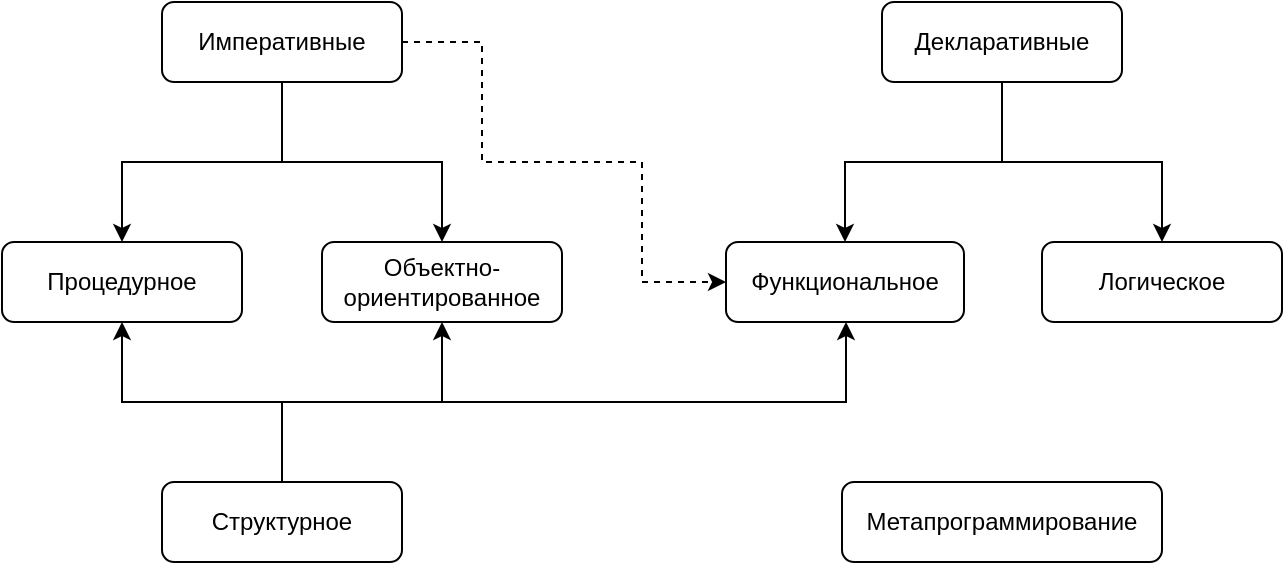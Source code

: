 <mxfile version="16.4.11" type="device" pages="4"><diagram id="w8MQG-71-UzD05P0DZ4e" name="Парадигмы"><mxGraphModel dx="1088" dy="851" grid="1" gridSize="10" guides="1" tooltips="1" connect="1" arrows="1" fold="1" page="1" pageScale="1" pageWidth="1169" pageHeight="827" math="0" shadow="0"><root><mxCell id="0"/><mxCell id="1" parent="0"/><mxCell id="E6cVVYqeZVQbEzYHFLxz-9" style="edgeStyle=orthogonalEdgeStyle;rounded=0;orthogonalLoop=1;jettySize=auto;html=1;" edge="1" parent="1" source="E6cVVYqeZVQbEzYHFLxz-1" target="E6cVVYqeZVQbEzYHFLxz-5"><mxGeometry relative="1" as="geometry"/></mxCell><mxCell id="E6cVVYqeZVQbEzYHFLxz-10" style="edgeStyle=orthogonalEdgeStyle;rounded=0;orthogonalLoop=1;jettySize=auto;html=1;" edge="1" parent="1" source="E6cVVYqeZVQbEzYHFLxz-1" target="E6cVVYqeZVQbEzYHFLxz-6"><mxGeometry relative="1" as="geometry"/></mxCell><mxCell id="E6cVVYqeZVQbEzYHFLxz-13" style="edgeStyle=orthogonalEdgeStyle;rounded=0;orthogonalLoop=1;jettySize=auto;html=1;dashed=1;" edge="1" parent="1" source="E6cVVYqeZVQbEzYHFLxz-1" target="E6cVVYqeZVQbEzYHFLxz-7"><mxGeometry relative="1" as="geometry"><Array as="points"><mxPoint x="400" y="420"/><mxPoint x="400" y="480"/><mxPoint x="480" y="480"/><mxPoint x="480" y="540"/></Array></mxGeometry></mxCell><mxCell id="E6cVVYqeZVQbEzYHFLxz-1" value="Императивные" style="rounded=1;whiteSpace=wrap;html=1;" vertex="1" parent="1"><mxGeometry x="240" y="400" width="120" height="40" as="geometry"/></mxCell><mxCell id="E6cVVYqeZVQbEzYHFLxz-11" style="edgeStyle=orthogonalEdgeStyle;rounded=0;orthogonalLoop=1;jettySize=auto;html=1;" edge="1" parent="1" source="E6cVVYqeZVQbEzYHFLxz-2" target="E6cVVYqeZVQbEzYHFLxz-8"><mxGeometry relative="1" as="geometry"/></mxCell><mxCell id="E6cVVYqeZVQbEzYHFLxz-12" style="edgeStyle=orthogonalEdgeStyle;rounded=0;orthogonalLoop=1;jettySize=auto;html=1;" edge="1" parent="1" source="E6cVVYqeZVQbEzYHFLxz-2" target="E6cVVYqeZVQbEzYHFLxz-7"><mxGeometry relative="1" as="geometry"/></mxCell><mxCell id="E6cVVYqeZVQbEzYHFLxz-2" value="Декларативные" style="rounded=1;whiteSpace=wrap;html=1;" vertex="1" parent="1"><mxGeometry x="600" y="400" width="120" height="40" as="geometry"/></mxCell><mxCell id="E6cVVYqeZVQbEzYHFLxz-14" style="edgeStyle=orthogonalEdgeStyle;rounded=0;orthogonalLoop=1;jettySize=auto;html=1;" edge="1" parent="1" source="E6cVVYqeZVQbEzYHFLxz-3" target="E6cVVYqeZVQbEzYHFLxz-5"><mxGeometry relative="1" as="geometry"/></mxCell><mxCell id="E6cVVYqeZVQbEzYHFLxz-15" style="edgeStyle=orthogonalEdgeStyle;rounded=0;orthogonalLoop=1;jettySize=auto;html=1;" edge="1" parent="1" source="E6cVVYqeZVQbEzYHFLxz-3" target="E6cVVYqeZVQbEzYHFLxz-6"><mxGeometry relative="1" as="geometry"/></mxCell><mxCell id="E6cVVYqeZVQbEzYHFLxz-16" style="edgeStyle=orthogonalEdgeStyle;rounded=0;orthogonalLoop=1;jettySize=auto;html=1;" edge="1" parent="1" source="E6cVVYqeZVQbEzYHFLxz-3" target="E6cVVYqeZVQbEzYHFLxz-7"><mxGeometry relative="1" as="geometry"><Array as="points"><mxPoint x="300" y="600"/><mxPoint x="582" y="600"/></Array></mxGeometry></mxCell><mxCell id="E6cVVYqeZVQbEzYHFLxz-3" value="Структурное" style="rounded=1;whiteSpace=wrap;html=1;" vertex="1" parent="1"><mxGeometry x="240" y="640" width="120" height="40" as="geometry"/></mxCell><mxCell id="E6cVVYqeZVQbEzYHFLxz-4" style="edgeStyle=orthogonalEdgeStyle;rounded=0;orthogonalLoop=1;jettySize=auto;html=1;exitX=0.5;exitY=1;exitDx=0;exitDy=0;" edge="1" parent="1" source="E6cVVYqeZVQbEzYHFLxz-2" target="E6cVVYqeZVQbEzYHFLxz-2"><mxGeometry relative="1" as="geometry"/></mxCell><mxCell id="E6cVVYqeZVQbEzYHFLxz-5" value="Процедурное" style="rounded=1;whiteSpace=wrap;html=1;" vertex="1" parent="1"><mxGeometry x="160" y="520" width="120" height="40" as="geometry"/></mxCell><mxCell id="E6cVVYqeZVQbEzYHFLxz-6" value="Объектно-ориентированное" style="rounded=1;whiteSpace=wrap;html=1;" vertex="1" parent="1"><mxGeometry x="320" y="520" width="120" height="40" as="geometry"/></mxCell><mxCell id="E6cVVYqeZVQbEzYHFLxz-7" value="Функциональное" style="rounded=1;whiteSpace=wrap;html=1;" vertex="1" parent="1"><mxGeometry x="522" y="520" width="119" height="40" as="geometry"/></mxCell><mxCell id="E6cVVYqeZVQbEzYHFLxz-8" value="Логическое" style="rounded=1;whiteSpace=wrap;html=1;" vertex="1" parent="1"><mxGeometry x="680" y="520" width="120" height="40" as="geometry"/></mxCell><mxCell id="E6cVVYqeZVQbEzYHFLxz-17" value="Метапрограммирование" style="rounded=1;whiteSpace=wrap;html=1;" vertex="1" parent="1"><mxGeometry x="580" y="640" width="160" height="40" as="geometry"/></mxCell></root></mxGraphModel></diagram><diagram id="jbrNdGYwaP7eSDlj4oo_" name="Суть написания программы"><mxGraphModel dx="1088" dy="851" grid="1" gridSize="10" guides="1" tooltips="1" connect="1" arrows="1" fold="1" page="1" pageScale="1" pageWidth="1169" pageHeight="827" math="0" shadow="0"><root><mxCell id="_fbWN9ZB5YHq4Si-RAjb-0"/><mxCell id="_fbWN9ZB5YHq4Si-RAjb-1" parent="_fbWN9ZB5YHq4Si-RAjb-0"/><mxCell id="_fbWN9ZB5YHq4Si-RAjb-5" style="edgeStyle=orthogonalEdgeStyle;rounded=0;orthogonalLoop=1;jettySize=auto;html=1;fillColor=#dae8fc;strokeColor=#6c8ebf;strokeWidth=4;" edge="1" parent="_fbWN9ZB5YHq4Si-RAjb-1" source="_fbWN9ZB5YHq4Si-RAjb-2" target="_fbWN9ZB5YHq4Si-RAjb-3"><mxGeometry relative="1" as="geometry"/></mxCell><mxCell id="_fbWN9ZB5YHq4Si-RAjb-2" value="Входные данные" style="rounded=1;whiteSpace=wrap;html=1;fillColor=#dae8fc;strokeColor=#6c8ebf;" vertex="1" parent="_fbWN9ZB5YHq4Si-RAjb-1"><mxGeometry x="160" y="260" width="120" height="60" as="geometry"/></mxCell><mxCell id="_fbWN9ZB5YHq4Si-RAjb-6" style="edgeStyle=orthogonalEdgeStyle;rounded=0;orthogonalLoop=1;jettySize=auto;html=1;fillColor=#dae8fc;strokeColor=#6c8ebf;strokeWidth=4;" edge="1" parent="_fbWN9ZB5YHq4Si-RAjb-1" source="_fbWN9ZB5YHq4Si-RAjb-3" target="_fbWN9ZB5YHq4Si-RAjb-4"><mxGeometry relative="1" as="geometry"/></mxCell><mxCell id="_fbWN9ZB5YHq4Si-RAjb-3" value="Обработка данных" style="rounded=1;whiteSpace=wrap;html=1;fillColor=#dae8fc;strokeColor=#6c8ebf;" vertex="1" parent="_fbWN9ZB5YHq4Si-RAjb-1"><mxGeometry x="360" y="260" width="120" height="60" as="geometry"/></mxCell><mxCell id="_fbWN9ZB5YHq4Si-RAjb-4" value="Выходные данные" style="rounded=1;whiteSpace=wrap;html=1;fillColor=#dae8fc;strokeColor=#6c8ebf;" vertex="1" parent="_fbWN9ZB5YHq4Si-RAjb-1"><mxGeometry x="560" y="260" width="120" height="60" as="geometry"/></mxCell></root></mxGraphModel></diagram><diagram id="Fxt5OPbbkdWQtGQTaOhk" name="Данные в С++"><mxGraphModel dx="1088" dy="851" grid="1" gridSize="10" guides="1" tooltips="1" connect="1" arrows="1" fold="1" page="1" pageScale="1" pageWidth="1169" pageHeight="827" math="0" shadow="0"><root><mxCell id="2kh8gyWiqz_XmWxK9VPP-0"/><mxCell id="2kh8gyWiqz_XmWxK9VPP-1" parent="2kh8gyWiqz_XmWxK9VPP-0"/><mxCell id="2kh8gyWiqz_XmWxK9VPP-17" style="edgeStyle=none;rounded=0;orthogonalLoop=1;jettySize=auto;html=1;endArrow=classic;endFill=1;" edge="1" parent="2kh8gyWiqz_XmWxK9VPP-1" source="2kh8gyWiqz_XmWxK9VPP-2" target="2kh8gyWiqz_XmWxK9VPP-3"><mxGeometry relative="1" as="geometry"/></mxCell><mxCell id="2kh8gyWiqz_XmWxK9VPP-20" style="edgeStyle=none;rounded=0;orthogonalLoop=1;jettySize=auto;html=1;endArrow=classic;endFill=1;" edge="1" parent="2kh8gyWiqz_XmWxK9VPP-1" source="2kh8gyWiqz_XmWxK9VPP-2" target="2kh8gyWiqz_XmWxK9VPP-4"><mxGeometry relative="1" as="geometry"/></mxCell><mxCell id="2kh8gyWiqz_XmWxK9VPP-21" style="edgeStyle=none;rounded=0;orthogonalLoop=1;jettySize=auto;html=1;endArrow=classic;endFill=1;" edge="1" parent="2kh8gyWiqz_XmWxK9VPP-1" source="2kh8gyWiqz_XmWxK9VPP-2" target="2kh8gyWiqz_XmWxK9VPP-5"><mxGeometry relative="1" as="geometry"/></mxCell><mxCell id="2kh8gyWiqz_XmWxK9VPP-2" value="Данные в С++" style="rounded=1;whiteSpace=wrap;html=1;fillColor=#dae8fc;strokeColor=#6c8ebf;" vertex="1" parent="2kh8gyWiqz_XmWxK9VPP-1"><mxGeometry x="360" y="240" width="120" height="40" as="geometry"/></mxCell><mxCell id="2kh8gyWiqz_XmWxK9VPP-18" style="edgeStyle=none;rounded=0;orthogonalLoop=1;jettySize=auto;html=1;endArrow=classic;endFill=1;" edge="1" parent="2kh8gyWiqz_XmWxK9VPP-1" source="2kh8gyWiqz_XmWxK9VPP-3" target="2kh8gyWiqz_XmWxK9VPP-6"><mxGeometry relative="1" as="geometry"/></mxCell><mxCell id="2kh8gyWiqz_XmWxK9VPP-19" style="edgeStyle=none;rounded=0;orthogonalLoop=1;jettySize=auto;html=1;endArrow=classic;endFill=1;" edge="1" parent="2kh8gyWiqz_XmWxK9VPP-1" source="2kh8gyWiqz_XmWxK9VPP-3" target="2kh8gyWiqz_XmWxK9VPP-7"><mxGeometry relative="1" as="geometry"/></mxCell><mxCell id="2kh8gyWiqz_XmWxK9VPP-3" value="Константы" style="rounded=1;whiteSpace=wrap;html=1;fillColor=#dae8fc;strokeColor=#6c8ebf;" vertex="1" parent="2kh8gyWiqz_XmWxK9VPP-1"><mxGeometry x="360" y="360" width="120" height="40" as="geometry"/></mxCell><mxCell id="2kh8gyWiqz_XmWxK9VPP-4" value="Литеры" style="rounded=1;whiteSpace=wrap;html=1;fillColor=#ffe6cc;strokeColor=#d79b00;" vertex="1" parent="2kh8gyWiqz_XmWxK9VPP-1"><mxGeometry x="240" y="320" width="120" height="40" as="geometry"/></mxCell><mxCell id="2kh8gyWiqz_XmWxK9VPP-5" value="Переменные" style="rounded=1;whiteSpace=wrap;html=1;fillColor=#fff2cc;strokeColor=#d6b656;" vertex="1" parent="2kh8gyWiqz_XmWxK9VPP-1"><mxGeometry x="480" y="320" width="120" height="40" as="geometry"/></mxCell><mxCell id="2kh8gyWiqz_XmWxK9VPP-6" value="Времени исполнения" style="rounded=1;whiteSpace=wrap;html=1;fillColor=#fff2cc;strokeColor=#d6b656;" vertex="1" parent="2kh8gyWiqz_XmWxK9VPP-1"><mxGeometry x="440" y="440" width="120" height="40" as="geometry"/></mxCell><mxCell id="2kh8gyWiqz_XmWxK9VPP-7" value="Времени компиляции" style="rounded=1;whiteSpace=wrap;html=1;fillColor=#ffe6cc;strokeColor=#d79b00;" vertex="1" parent="2kh8gyWiqz_XmWxK9VPP-1"><mxGeometry x="280" y="440" width="120" height="40" as="geometry"/></mxCell><mxCell id="2kh8gyWiqz_XmWxK9VPP-15" style="edgeStyle=none;rounded=0;orthogonalLoop=1;jettySize=auto;html=1;endArrow=oval;endFill=1;" edge="1" parent="2kh8gyWiqz_XmWxK9VPP-1" source="2kh8gyWiqz_XmWxK9VPP-10" target="2kh8gyWiqz_XmWxK9VPP-6"><mxGeometry relative="1" as="geometry"/></mxCell><mxCell id="2kh8gyWiqz_XmWxK9VPP-16" style="edgeStyle=none;rounded=0;orthogonalLoop=1;jettySize=auto;html=1;endArrow=oval;endFill=1;" edge="1" parent="2kh8gyWiqz_XmWxK9VPP-1" source="2kh8gyWiqz_XmWxK9VPP-10" target="2kh8gyWiqz_XmWxK9VPP-7"><mxGeometry relative="1" as="geometry"/></mxCell><mxCell id="2kh8gyWiqz_XmWxK9VPP-10" value="Нельзя изменять" style="shape=process;whiteSpace=wrap;html=1;backgroundOutline=1;" vertex="1" parent="2kh8gyWiqz_XmWxK9VPP-1"><mxGeometry x="360" y="520" width="120" height="40" as="geometry"/></mxCell><mxCell id="2kh8gyWiqz_XmWxK9VPP-14" style="rounded=0;orthogonalLoop=1;jettySize=auto;html=1;endArrow=oval;endFill=1;" edge="1" parent="2kh8gyWiqz_XmWxK9VPP-1" source="2kh8gyWiqz_XmWxK9VPP-11" target="2kh8gyWiqz_XmWxK9VPP-4"><mxGeometry relative="1" as="geometry"/></mxCell><mxCell id="2kh8gyWiqz_XmWxK9VPP-11" value="Не имеют имени" style="shape=process;whiteSpace=wrap;html=1;backgroundOutline=1;" vertex="1" parent="2kh8gyWiqz_XmWxK9VPP-1"><mxGeometry x="200" y="380" width="120" height="40" as="geometry"/></mxCell></root></mxGraphModel></diagram><diagram id="F5lcmxCt9ZJuyqyW2wV6" name="Область видимости"><mxGraphModel dx="1088" dy="851" grid="1" gridSize="10" guides="1" tooltips="1" connect="1" arrows="1" fold="1" page="1" pageScale="1" pageWidth="1169" pageHeight="827" math="0" shadow="0"><root><mxCell id="Pe9RtWttvx3eGyLYVwUM-0"/><mxCell id="Pe9RtWttvx3eGyLYVwUM-1" parent="Pe9RtWttvx3eGyLYVwUM-0"/><mxCell id="Pe9RtWttvx3eGyLYVwUM-17" style="edgeStyle=orthogonalEdgeStyle;rounded=0;orthogonalLoop=1;jettySize=auto;html=1;endArrow=classic;endFill=1;strokeWidth=1;" edge="1" parent="Pe9RtWttvx3eGyLYVwUM-1" source="Pe9RtWttvx3eGyLYVwUM-2" target="Pe9RtWttvx3eGyLYVwUM-4"><mxGeometry relative="1" as="geometry"><Array as="points"><mxPoint x="460" y="500"/></Array></mxGeometry></mxCell><mxCell id="Pe9RtWttvx3eGyLYVwUM-2" value="Дед" style="rounded=1;whiteSpace=wrap;html=1;fillColor=#dae8fc;strokeColor=#6c8ebf;" vertex="1" parent="Pe9RtWttvx3eGyLYVwUM-1"><mxGeometry x="400" y="400" width="120" height="40" as="geometry"/></mxCell><mxCell id="Pe9RtWttvx3eGyLYVwUM-15" style="edgeStyle=orthogonalEdgeStyle;rounded=0;orthogonalLoop=1;jettySize=auto;html=1;endArrow=classic;endFill=1;strokeWidth=1;" edge="1" parent="Pe9RtWttvx3eGyLYVwUM-1" source="Pe9RtWttvx3eGyLYVwUM-4" target="Pe9RtWttvx3eGyLYVwUM-5"><mxGeometry relative="1" as="geometry"><Array as="points"><mxPoint x="580" y="580"/></Array></mxGeometry></mxCell><mxCell id="Pe9RtWttvx3eGyLYVwUM-16" style="edgeStyle=orthogonalEdgeStyle;rounded=0;orthogonalLoop=1;jettySize=auto;html=1;endArrow=classic;endFill=1;strokeWidth=1;" edge="1" parent="Pe9RtWttvx3eGyLYVwUM-1" source="Pe9RtWttvx3eGyLYVwUM-4" target="Pe9RtWttvx3eGyLYVwUM-6"><mxGeometry relative="1" as="geometry"><Array as="points"><mxPoint x="580" y="660"/></Array></mxGeometry></mxCell><mxCell id="Pe9RtWttvx3eGyLYVwUM-4" value="Отец" style="ellipse;whiteSpace=wrap;html=1;fillColor=#d5e8d4;strokeColor=#82b366;" vertex="1" parent="Pe9RtWttvx3eGyLYVwUM-1"><mxGeometry x="520" y="480" width="120" height="40" as="geometry"/></mxCell><mxCell id="Pe9RtWttvx3eGyLYVwUM-5" value="Сын" style="rounded=0;whiteSpace=wrap;html=1;fillColor=#e1d5e7;strokeColor=#9673a6;" vertex="1" parent="Pe9RtWttvx3eGyLYVwUM-1"><mxGeometry x="640" y="560" width="120" height="40" as="geometry"/></mxCell><mxCell id="Pe9RtWttvx3eGyLYVwUM-6" value="Брат" style="rounded=0;whiteSpace=wrap;html=1;fillColor=#fff2cc;strokeColor=#d6b656;" vertex="1" parent="Pe9RtWttvx3eGyLYVwUM-1"><mxGeometry x="640" y="640" width="120" height="40" as="geometry"/></mxCell><mxCell id="Pe9RtWttvx3eGyLYVwUM-19" style="edgeStyle=orthogonalEdgeStyle;rounded=0;orthogonalLoop=1;jettySize=auto;html=1;endArrow=classic;endFill=1;strokeWidth=1;" edge="1" parent="Pe9RtWttvx3eGyLYVwUM-1" source="Pe9RtWttvx3eGyLYVwUM-11" target="Pe9RtWttvx3eGyLYVwUM-2"><mxGeometry relative="1" as="geometry"/></mxCell><mxCell id="Pe9RtWttvx3eGyLYVwUM-11" value="Знание деда" style="shape=cylinder3;whiteSpace=wrap;html=1;boundedLbl=1;backgroundOutline=1;size=15;fillColor=#dae8fc;strokeColor=#6c8ebf;" vertex="1" parent="Pe9RtWttvx3eGyLYVwUM-1"><mxGeometry x="300" y="380" width="60" height="80" as="geometry"/></mxCell><mxCell id="Pe9RtWttvx3eGyLYVwUM-20" style="edgeStyle=orthogonalEdgeStyle;rounded=0;orthogonalLoop=1;jettySize=auto;html=1;endArrow=classic;endFill=1;strokeWidth=1;" edge="1" parent="Pe9RtWttvx3eGyLYVwUM-1" source="Pe9RtWttvx3eGyLYVwUM-12" target="Pe9RtWttvx3eGyLYVwUM-4"><mxGeometry relative="1" as="geometry"/></mxCell><mxCell id="Pe9RtWttvx3eGyLYVwUM-12" value="Знание отца" style="shape=cylinder3;whiteSpace=wrap;html=1;boundedLbl=1;backgroundOutline=1;size=15;fillColor=#d5e8d4;strokeColor=#82b366;" vertex="1" parent="Pe9RtWttvx3eGyLYVwUM-1"><mxGeometry x="680" y="460" width="60" height="80" as="geometry"/></mxCell><mxCell id="Pe9RtWttvx3eGyLYVwUM-21" style="edgeStyle=orthogonalEdgeStyle;rounded=0;orthogonalLoop=1;jettySize=auto;html=1;endArrow=classic;endFill=1;strokeWidth=1;" edge="1" parent="Pe9RtWttvx3eGyLYVwUM-1" source="Pe9RtWttvx3eGyLYVwUM-13" target="Pe9RtWttvx3eGyLYVwUM-5"><mxGeometry relative="1" as="geometry"/></mxCell><mxCell id="Pe9RtWttvx3eGyLYVwUM-13" value="Знание сына" style="shape=cylinder3;whiteSpace=wrap;html=1;boundedLbl=1;backgroundOutline=1;size=15;fillColor=#e1d5e7;strokeColor=#9673a6;" vertex="1" parent="Pe9RtWttvx3eGyLYVwUM-1"><mxGeometry x="800" y="540" width="60" height="80" as="geometry"/></mxCell><mxCell id="Pe9RtWttvx3eGyLYVwUM-22" style="edgeStyle=orthogonalEdgeStyle;rounded=0;orthogonalLoop=1;jettySize=auto;html=1;endArrow=classic;endFill=1;strokeWidth=1;" edge="1" parent="Pe9RtWttvx3eGyLYVwUM-1" source="Pe9RtWttvx3eGyLYVwUM-14" target="Pe9RtWttvx3eGyLYVwUM-6"><mxGeometry relative="1" as="geometry"/></mxCell><mxCell id="Pe9RtWttvx3eGyLYVwUM-14" value="Знание брата" style="shape=cylinder3;whiteSpace=wrap;html=1;boundedLbl=1;backgroundOutline=1;size=15;fillColor=#fff2cc;strokeColor=#d6b656;" vertex="1" parent="Pe9RtWttvx3eGyLYVwUM-1"><mxGeometry x="800" y="620" width="60" height="80" as="geometry"/></mxCell></root></mxGraphModel></diagram></mxfile>
